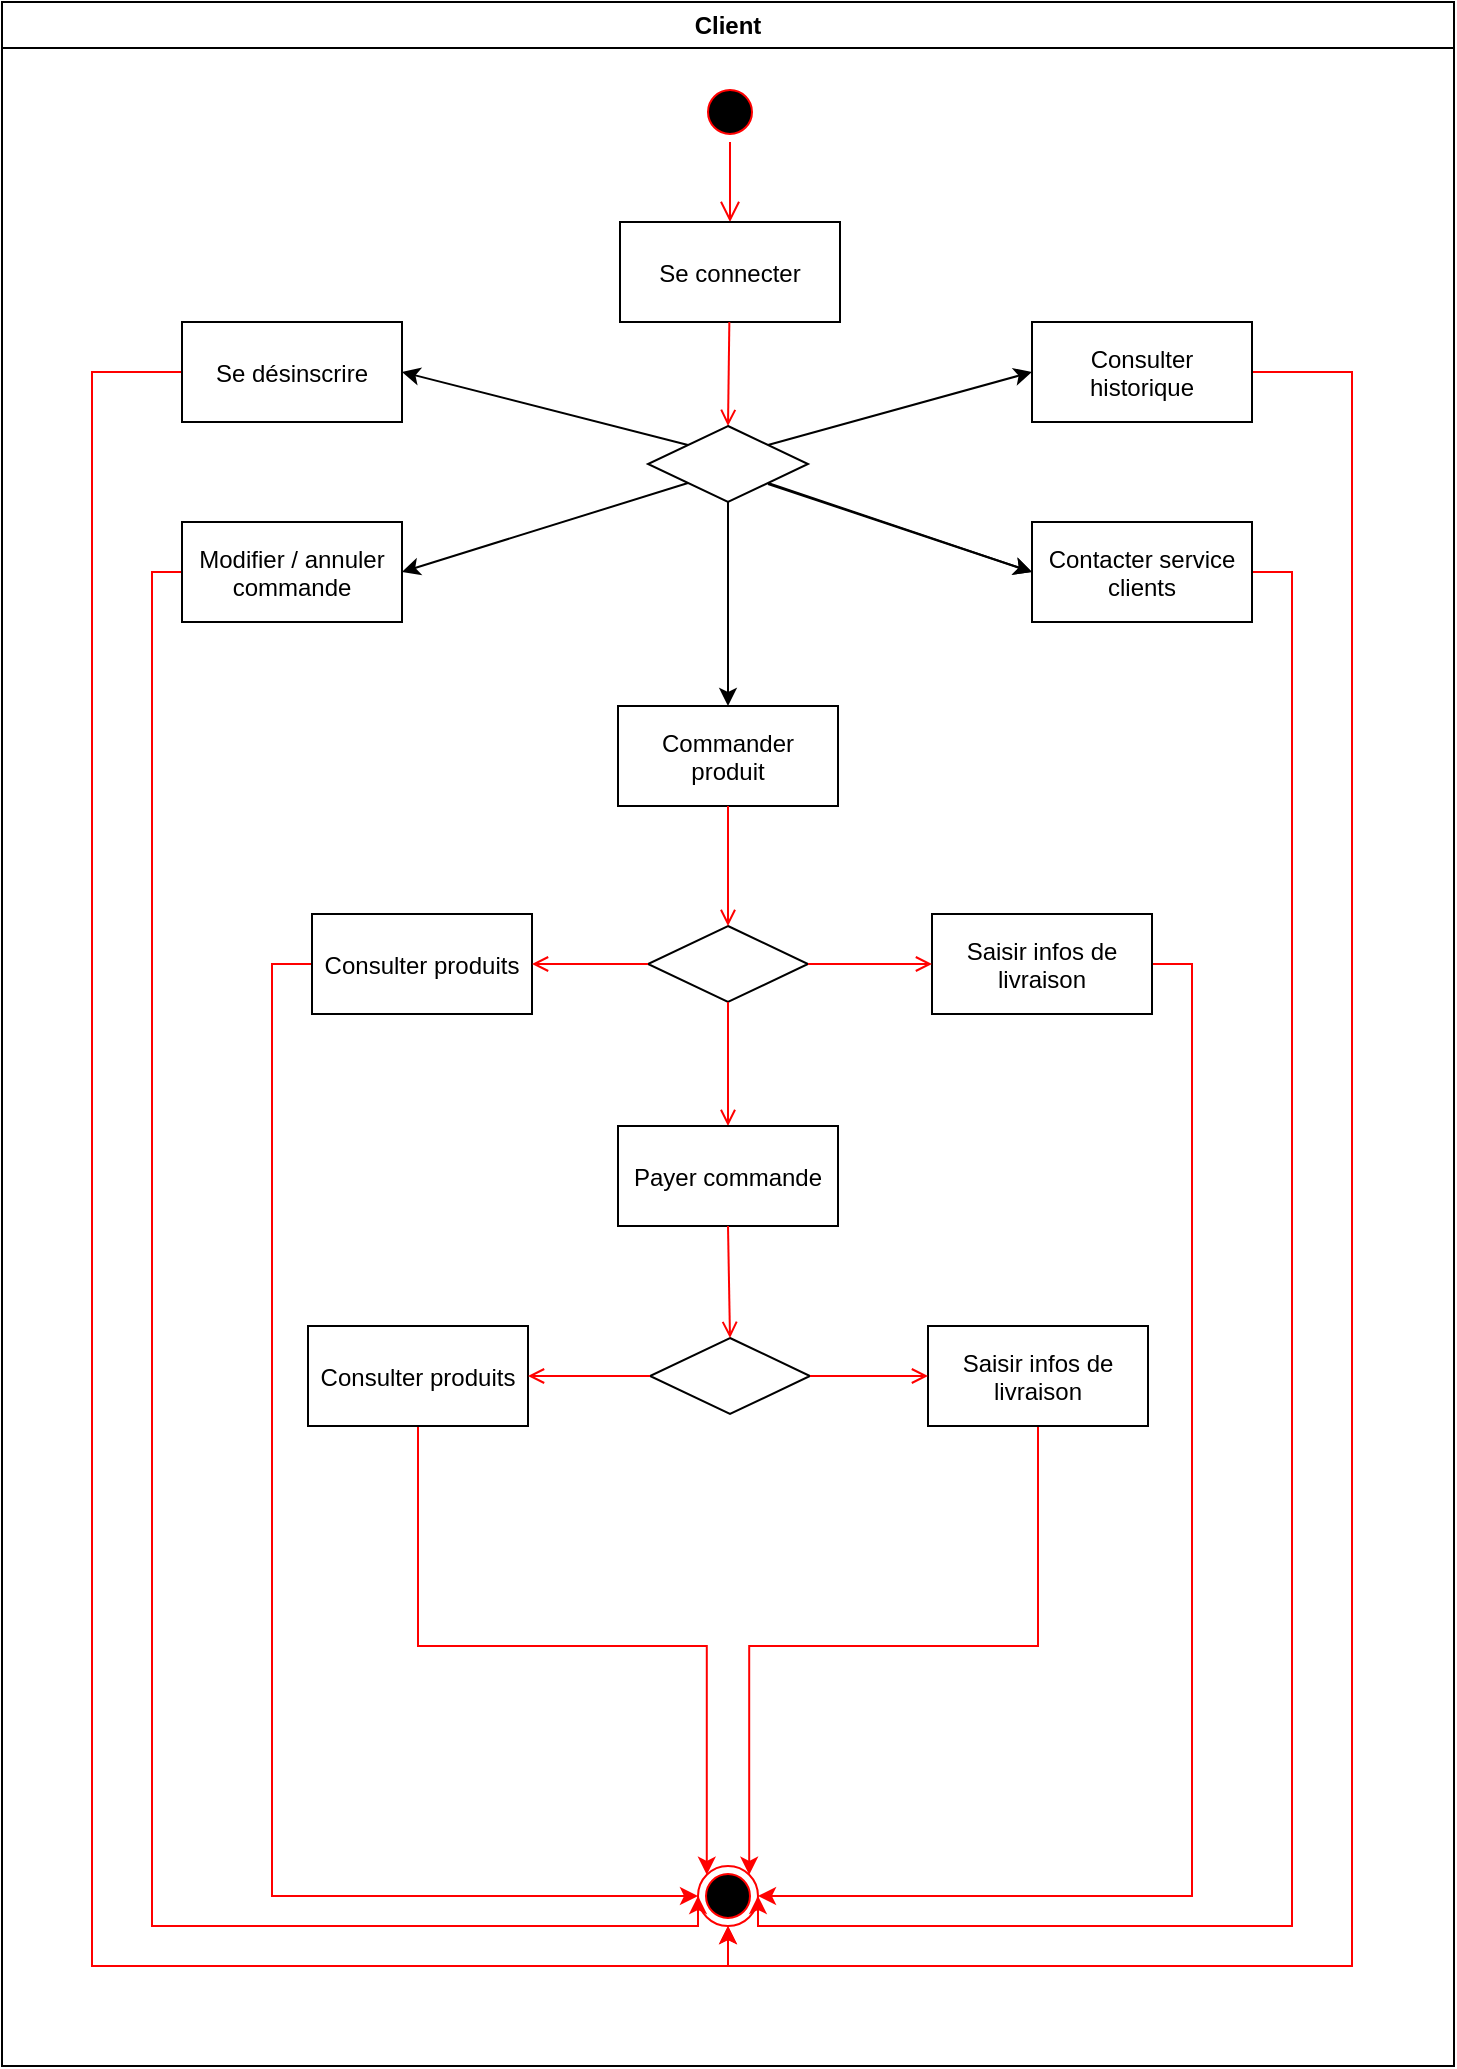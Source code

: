 <mxfile version="10.9.4" type="github"><diagram name="Page-1" id="e7e014a7-5840-1c2e-5031-d8a46d1fe8dd"><mxGraphModel dx="1038" dy="577" grid="1" gridSize="10" guides="1" tooltips="1" connect="1" arrows="1" fold="1" page="1" pageScale="1" pageWidth="1169" pageHeight="826" background="#ffffff" math="0" shadow="0"><root><mxCell id="0"/><mxCell id="1" parent="0"/><mxCell id="2" value="Client" style="swimlane;whiteSpace=wrap;startSize=23;" parent="1" vertex="1"><mxGeometry x="165" y="128" width="726" height="1032" as="geometry"/></mxCell><mxCell id="5" value="" style="ellipse;shape=startState;fillColor=#000000;strokeColor=#ff0000;" parent="2" vertex="1"><mxGeometry x="349" y="40" width="30" height="30" as="geometry"/></mxCell><mxCell id="6" value="" style="edgeStyle=elbowEdgeStyle;elbow=horizontal;verticalAlign=bottom;endArrow=open;endSize=8;strokeColor=#FF0000;endFill=1;rounded=0" parent="2" source="5" target="7" edge="1"><mxGeometry x="349" y="40" as="geometry"><mxPoint x="364" y="110" as="targetPoint"/></mxGeometry></mxCell><mxCell id="7" value="Se connecter" style="" parent="2" vertex="1"><mxGeometry x="309" y="110" width="110" height="50" as="geometry"/></mxCell><mxCell id="9" value="" style="endArrow=open;strokeColor=#FF0000;endFill=1;rounded=0;entryX=0.5;entryY=0;entryDx=0;entryDy=0;" parent="2" source="7" target="1rJp60Iw9jFnQX7dc7jx-41" edge="1"><mxGeometry relative="1" as="geometry"><mxPoint x="115" y="220" as="targetPoint"/></mxGeometry></mxCell><mxCell id="DiDObokncsY_Elkwjl2Y-42" style="edgeStyle=orthogonalEdgeStyle;rounded=0;orthogonalLoop=1;jettySize=auto;html=1;exitX=0;exitY=0.5;exitDx=0;exitDy=0;entryX=0.5;entryY=1;entryDx=0;entryDy=0;strokeColor=#FF0000;" edge="1" parent="2" source="10" target="1rJp60Iw9jFnQX7dc7jx-51"><mxGeometry relative="1" as="geometry"><Array as="points"><mxPoint x="45" y="185"/><mxPoint x="45" y="982"/><mxPoint x="363" y="982"/></Array></mxGeometry></mxCell><mxCell id="10" value="Se désinscrire" style="" parent="2" vertex="1"><mxGeometry x="90" y="160" width="110" height="50" as="geometry"/></mxCell><mxCell id="1rJp60Iw9jFnQX7dc7jx-41" value="" style="rhombus;whiteSpace=wrap;html=1;" parent="2" vertex="1"><mxGeometry x="323" y="212" width="80" height="38" as="geometry"/></mxCell><mxCell id="DiDObokncsY_Elkwjl2Y-40" style="edgeStyle=orthogonalEdgeStyle;rounded=0;orthogonalLoop=1;jettySize=auto;html=1;exitX=1;exitY=0.5;exitDx=0;exitDy=0;entryX=0.5;entryY=1;entryDx=0;entryDy=0;strokeColor=#FF0000;" edge="1" parent="2" source="1rJp60Iw9jFnQX7dc7jx-44" target="1rJp60Iw9jFnQX7dc7jx-51"><mxGeometry relative="1" as="geometry"><Array as="points"><mxPoint x="675" y="185"/><mxPoint x="675" y="982"/><mxPoint x="363" y="982"/></Array></mxGeometry></mxCell><mxCell id="1rJp60Iw9jFnQX7dc7jx-44" value="Consulter&#xA;historique" style="" parent="2" vertex="1"><mxGeometry x="515" y="160" width="110" height="50" as="geometry"/></mxCell><mxCell id="DiDObokncsY_Elkwjl2Y-38" style="edgeStyle=orthogonalEdgeStyle;rounded=0;orthogonalLoop=1;jettySize=auto;html=1;exitX=1;exitY=0.5;exitDx=0;exitDy=0;entryX=1;entryY=0.5;entryDx=0;entryDy=0;strokeColor=#FF0000;" edge="1" parent="2" source="1rJp60Iw9jFnQX7dc7jx-46" target="1rJp60Iw9jFnQX7dc7jx-51"><mxGeometry relative="1" as="geometry"><Array as="points"><mxPoint x="645" y="285"/><mxPoint x="645" y="962"/><mxPoint x="378" y="962"/></Array></mxGeometry></mxCell><mxCell id="1rJp60Iw9jFnQX7dc7jx-46" value="Contacter service&#xA;clients" style="" parent="2" vertex="1"><mxGeometry x="515" y="260" width="110" height="50" as="geometry"/></mxCell><mxCell id="DiDObokncsY_Elkwjl2Y-41" style="edgeStyle=orthogonalEdgeStyle;rounded=0;orthogonalLoop=1;jettySize=auto;html=1;exitX=0;exitY=0.5;exitDx=0;exitDy=0;entryX=0;entryY=0.5;entryDx=0;entryDy=0;strokeColor=#FF0000;" edge="1" parent="2" source="1rJp60Iw9jFnQX7dc7jx-48" target="1rJp60Iw9jFnQX7dc7jx-51"><mxGeometry relative="1" as="geometry"><Array as="points"><mxPoint x="75" y="285"/><mxPoint x="75" y="962"/><mxPoint x="348" y="962"/></Array></mxGeometry></mxCell><mxCell id="1rJp60Iw9jFnQX7dc7jx-48" value="Modifier / annuler&#xA;commande" style="" parent="2" vertex="1"><mxGeometry x="90" y="260" width="110" height="50" as="geometry"/></mxCell><mxCell id="1rJp60Iw9jFnQX7dc7jx-51" value="" style="ellipse;html=1;shape=endState;fillColor=#000000;strokeColor=#ff0000;" parent="2" vertex="1"><mxGeometry x="348" y="932" width="30" height="30" as="geometry"/></mxCell><mxCell id="1rJp60Iw9jFnQX7dc7jx-55" value="" style="endArrow=classic;html=1;exitX=0;exitY=0;exitDx=0;exitDy=0;entryX=1;entryY=0.5;entryDx=0;entryDy=0;" parent="2" source="1rJp60Iw9jFnQX7dc7jx-41" target="10" edge="1"><mxGeometry width="50" height="50" relative="1" as="geometry"><mxPoint x="329" y="322" as="sourcePoint"/><mxPoint x="379" y="272" as="targetPoint"/></mxGeometry></mxCell><mxCell id="1rJp60Iw9jFnQX7dc7jx-56" value="" style="endArrow=classic;html=1;entryX=0;entryY=0.5;entryDx=0;entryDy=0;exitX=1;exitY=0;exitDx=0;exitDy=0;" parent="2" source="1rJp60Iw9jFnQX7dc7jx-41" target="1rJp60Iw9jFnQX7dc7jx-44" edge="1"><mxGeometry width="50" height="50" relative="1" as="geometry"><mxPoint x="405" y="241" as="sourcePoint"/><mxPoint x="210" y="235" as="targetPoint"/></mxGeometry></mxCell><mxCell id="1rJp60Iw9jFnQX7dc7jx-57" value="" style="endArrow=classic;html=1;exitX=0;exitY=1;exitDx=0;exitDy=0;entryX=1;entryY=0.5;entryDx=0;entryDy=0;" parent="2" source="1rJp60Iw9jFnQX7dc7jx-41" target="1rJp60Iw9jFnQX7dc7jx-48" edge="1"><mxGeometry width="50" height="50" relative="1" as="geometry"><mxPoint x="343" y="251" as="sourcePoint"/><mxPoint x="220" y="245" as="targetPoint"/></mxGeometry></mxCell><mxCell id="1rJp60Iw9jFnQX7dc7jx-58" value="" style="endArrow=classic;html=1;exitX=1;exitY=1;exitDx=0;exitDy=0;entryX=0;entryY=0.5;entryDx=0;entryDy=0;" parent="2" source="1rJp60Iw9jFnQX7dc7jx-41" target="1rJp60Iw9jFnQX7dc7jx-46" edge="1"><mxGeometry width="50" height="50" relative="1" as="geometry"><mxPoint x="353" y="251" as="sourcePoint"/><mxPoint x="263" y="324" as="targetPoint"/></mxGeometry></mxCell><mxCell id="DiDObokncsY_Elkwjl2Y-12" value="Commander&#xA;produit" style="" vertex="1" parent="2"><mxGeometry x="308" y="352" width="110" height="50" as="geometry"/></mxCell><mxCell id="DiDObokncsY_Elkwjl2Y-11" value="" style="endArrow=classic;html=1;exitX=0.5;exitY=1;exitDx=0;exitDy=0;entryX=0.5;entryY=0;entryDx=0;entryDy=0;" edge="1" parent="2" source="1rJp60Iw9jFnQX7dc7jx-41" target="DiDObokncsY_Elkwjl2Y-12"><mxGeometry width="50" height="50" relative="1" as="geometry"><mxPoint x="393" y="251" as="sourcePoint"/><mxPoint x="363" y="342" as="targetPoint"/></mxGeometry></mxCell><mxCell id="DiDObokncsY_Elkwjl2Y-14" value="" style="rhombus;whiteSpace=wrap;html=1;" vertex="1" parent="2"><mxGeometry x="323" y="462" width="80" height="38" as="geometry"/></mxCell><mxCell id="DiDObokncsY_Elkwjl2Y-23" value="" style="rhombus;whiteSpace=wrap;html=1;" vertex="1" parent="2"><mxGeometry x="163" y="462" width="80" height="38" as="geometry"/></mxCell><mxCell id="DiDObokncsY_Elkwjl2Y-13" value="" style="endArrow=open;strokeColor=#FF0000;endFill=1;rounded=0;exitX=0.5;exitY=1;exitDx=0;exitDy=0;entryX=0.5;entryY=0;entryDx=0;entryDy=0;" edge="1" parent="2" source="DiDObokncsY_Elkwjl2Y-12" target="DiDObokncsY_Elkwjl2Y-14"><mxGeometry relative="1" as="geometry"><mxPoint x="363" y="462" as="targetPoint"/><mxPoint x="373.675" y="170" as="sourcePoint"/></mxGeometry></mxCell><mxCell id="DiDObokncsY_Elkwjl2Y-36" style="edgeStyle=orthogonalEdgeStyle;rounded=0;orthogonalLoop=1;jettySize=auto;html=1;exitX=0;exitY=0.5;exitDx=0;exitDy=0;entryX=0;entryY=0.5;entryDx=0;entryDy=0;strokeColor=#FF0000;" edge="1" parent="2" source="DiDObokncsY_Elkwjl2Y-18" target="1rJp60Iw9jFnQX7dc7jx-51"><mxGeometry relative="1" as="geometry"/></mxCell><mxCell id="DiDObokncsY_Elkwjl2Y-18" value="Consulter produits" style="" vertex="1" parent="2"><mxGeometry x="155" y="456" width="110" height="50" as="geometry"/></mxCell><mxCell id="DiDObokncsY_Elkwjl2Y-35" style="edgeStyle=orthogonalEdgeStyle;rounded=0;orthogonalLoop=1;jettySize=auto;html=1;exitX=1;exitY=0.5;exitDx=0;exitDy=0;entryX=1;entryY=0.5;entryDx=0;entryDy=0;fillColor=#f8cecc;strokeColor=#FF0000;" edge="1" parent="2" source="DiDObokncsY_Elkwjl2Y-19" target="1rJp60Iw9jFnQX7dc7jx-51"><mxGeometry relative="1" as="geometry"/></mxCell><mxCell id="DiDObokncsY_Elkwjl2Y-19" value="Saisir infos de&#xA;livraison" style="" vertex="1" parent="2"><mxGeometry x="465" y="456" width="110" height="50" as="geometry"/></mxCell><mxCell id="DiDObokncsY_Elkwjl2Y-17" value="" style="endArrow=open;strokeColor=#FF0000;endFill=1;rounded=0;exitX=0;exitY=0.5;exitDx=0;exitDy=0;entryX=1;entryY=0.5;entryDx=0;entryDy=0;" edge="1" parent="2" source="DiDObokncsY_Elkwjl2Y-14" target="DiDObokncsY_Elkwjl2Y-18"><mxGeometry relative="1" as="geometry"><mxPoint x="225" y="481" as="targetPoint"/><mxPoint x="413" y="491" as="sourcePoint"/></mxGeometry></mxCell><mxCell id="DiDObokncsY_Elkwjl2Y-16" value="" style="endArrow=open;strokeColor=#FF0000;endFill=1;rounded=0;exitX=1;exitY=0.5;exitDx=0;exitDy=0;entryX=0;entryY=0.5;entryDx=0;entryDy=0;" edge="1" parent="2" source="DiDObokncsY_Elkwjl2Y-14" target="DiDObokncsY_Elkwjl2Y-19"><mxGeometry relative="1" as="geometry"><mxPoint x="495" y="481" as="targetPoint"/><mxPoint x="373" y="412" as="sourcePoint"/></mxGeometry></mxCell><mxCell id="DiDObokncsY_Elkwjl2Y-20" value="" style="endArrow=open;strokeColor=#FF0000;endFill=1;rounded=0;exitX=0.5;exitY=1;exitDx=0;exitDy=0;entryX=0.5;entryY=0;entryDx=0;entryDy=0;" edge="1" parent="2" source="DiDObokncsY_Elkwjl2Y-14" target="DiDObokncsY_Elkwjl2Y-21"><mxGeometry relative="1" as="geometry"><mxPoint x="362" y="562" as="targetPoint"/><mxPoint x="362" y="522" as="sourcePoint"/></mxGeometry></mxCell><mxCell id="DiDObokncsY_Elkwjl2Y-21" value="Payer commande" style="" vertex="1" parent="2"><mxGeometry x="308" y="562" width="110" height="50" as="geometry"/></mxCell><mxCell id="DiDObokncsY_Elkwjl2Y-24" value="" style="rhombus;whiteSpace=wrap;html=1;" vertex="1" parent="2"><mxGeometry x="324" y="668" width="80" height="38" as="geometry"/></mxCell><mxCell id="DiDObokncsY_Elkwjl2Y-45" style="edgeStyle=orthogonalEdgeStyle;rounded=0;orthogonalLoop=1;jettySize=auto;html=1;exitX=0.5;exitY=1;exitDx=0;exitDy=0;entryX=0;entryY=0;entryDx=0;entryDy=0;strokeColor=#FF0000;" edge="1" parent="2" source="DiDObokncsY_Elkwjl2Y-25" target="1rJp60Iw9jFnQX7dc7jx-51"><mxGeometry relative="1" as="geometry"/></mxCell><mxCell id="DiDObokncsY_Elkwjl2Y-25" value="Consulter produits" style="" vertex="1" parent="2"><mxGeometry x="153" y="662" width="110" height="50" as="geometry"/></mxCell><mxCell id="DiDObokncsY_Elkwjl2Y-46" style="edgeStyle=orthogonalEdgeStyle;rounded=0;orthogonalLoop=1;jettySize=auto;html=1;exitX=0.5;exitY=1;exitDx=0;exitDy=0;entryX=1;entryY=0;entryDx=0;entryDy=0;strokeColor=#FF0000;" edge="1" parent="2" source="DiDObokncsY_Elkwjl2Y-26" target="1rJp60Iw9jFnQX7dc7jx-51"><mxGeometry relative="1" as="geometry"/></mxCell><mxCell id="DiDObokncsY_Elkwjl2Y-26" value="Saisir infos de&#xA;livraison" style="" vertex="1" parent="2"><mxGeometry x="463" y="662" width="110" height="50" as="geometry"/></mxCell><mxCell id="DiDObokncsY_Elkwjl2Y-27" value="" style="endArrow=open;strokeColor=#FF0000;endFill=1;rounded=0;exitX=0;exitY=0.5;exitDx=0;exitDy=0;entryX=1;entryY=0.5;entryDx=0;entryDy=0;" edge="1" parent="2" source="DiDObokncsY_Elkwjl2Y-24" target="DiDObokncsY_Elkwjl2Y-25"><mxGeometry relative="1" as="geometry"><mxPoint x="56" y="559" as="targetPoint"/><mxPoint x="244" y="569" as="sourcePoint"/></mxGeometry></mxCell><mxCell id="DiDObokncsY_Elkwjl2Y-28" value="" style="endArrow=open;strokeColor=#FF0000;endFill=1;rounded=0;exitX=1;exitY=0.5;exitDx=0;exitDy=0;entryX=0;entryY=0.5;entryDx=0;entryDy=0;" edge="1" parent="2" source="DiDObokncsY_Elkwjl2Y-24" target="DiDObokncsY_Elkwjl2Y-26"><mxGeometry relative="1" as="geometry"><mxPoint x="326" y="559" as="targetPoint"/><mxPoint x="204" y="490" as="sourcePoint"/></mxGeometry></mxCell><mxCell id="DiDObokncsY_Elkwjl2Y-29" value="" style="endArrow=open;strokeColor=#FF0000;endFill=1;rounded=0;exitX=0.5;exitY=1;exitDx=0;exitDy=0;entryX=0.5;entryY=0;entryDx=0;entryDy=0;" edge="1" parent="2" source="DiDObokncsY_Elkwjl2Y-21" target="DiDObokncsY_Elkwjl2Y-24"><mxGeometry relative="1" as="geometry"><mxPoint x="373" y="572" as="targetPoint"/><mxPoint x="373" y="510" as="sourcePoint"/></mxGeometry></mxCell><mxCell id="DiDObokncsY_Elkwjl2Y-10" value="" style="endArrow=classic;html=1;exitX=1;exitY=1;exitDx=0;exitDy=0;entryX=0;entryY=0.5;entryDx=0;entryDy=0;" edge="1" parent="1"><mxGeometry width="50" height="50" relative="1" as="geometry"><mxPoint x="548" y="369" as="sourcePoint"/><mxPoint x="680" y="413" as="targetPoint"/></mxGeometry></mxCell></root></mxGraphModel></diagram></mxfile>